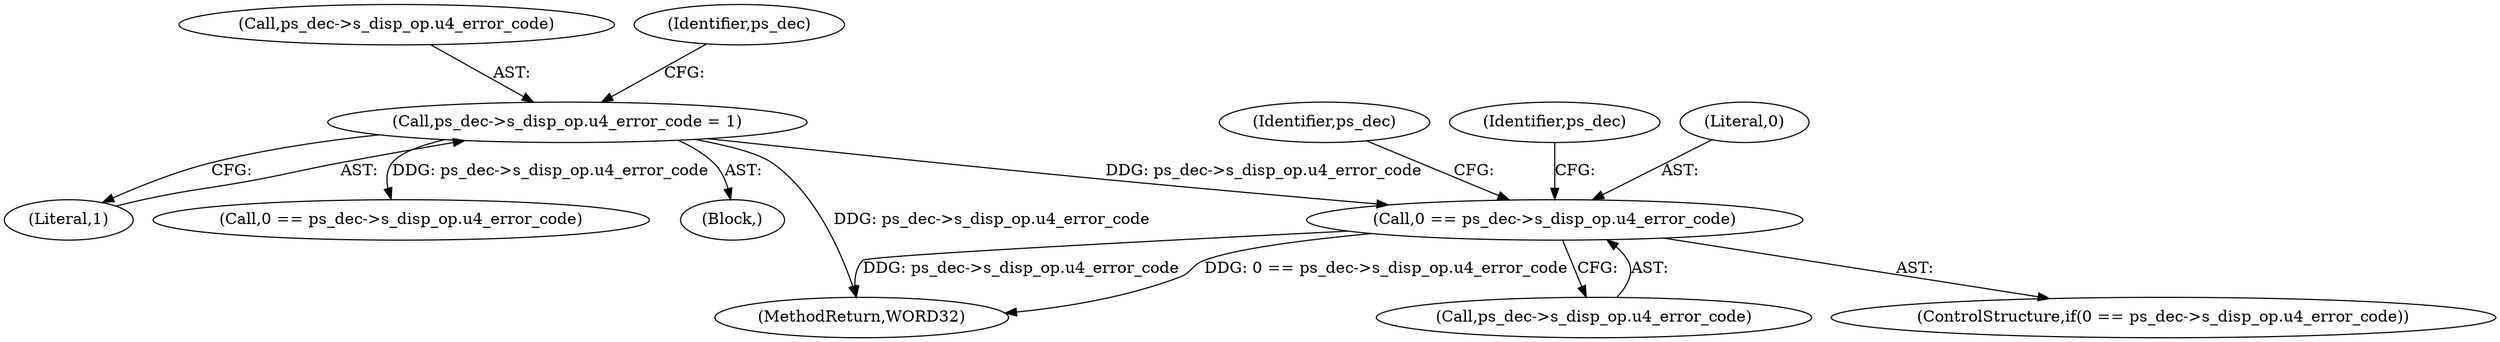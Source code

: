 digraph "0_Android_a78887bcffbc2995cf9ed72e0697acf560875e9e@pointer" {
"1001991" [label="(Call,0 == ps_dec->s_disp_op.u4_error_code)"];
"1000342" [label="(Call,ps_dec->s_disp_op.u4_error_code = 1)"];
"1002001" [label="(Identifier,ps_dec)"];
"1000342" [label="(Call,ps_dec->s_disp_op.u4_error_code = 1)"];
"1001990" [label="(ControlStructure,if(0 == ps_dec->s_disp_op.u4_error_code))"];
"1000151" [label="(Block,)"];
"1002129" [label="(MethodReturn,WORD32)"];
"1001991" [label="(Call,0 == ps_dec->s_disp_op.u4_error_code)"];
"1002010" [label="(Identifier,ps_dec)"];
"1000348" [label="(Literal,1)"];
"1000343" [label="(Call,ps_dec->s_disp_op.u4_error_code)"];
"1000351" [label="(Identifier,ps_dec)"];
"1000723" [label="(Call,0 == ps_dec->s_disp_op.u4_error_code)"];
"1001993" [label="(Call,ps_dec->s_disp_op.u4_error_code)"];
"1001992" [label="(Literal,0)"];
"1001991" -> "1001990"  [label="AST: "];
"1001991" -> "1001993"  [label="CFG: "];
"1001992" -> "1001991"  [label="AST: "];
"1001993" -> "1001991"  [label="AST: "];
"1002001" -> "1001991"  [label="CFG: "];
"1002010" -> "1001991"  [label="CFG: "];
"1001991" -> "1002129"  [label="DDG: ps_dec->s_disp_op.u4_error_code"];
"1001991" -> "1002129"  [label="DDG: 0 == ps_dec->s_disp_op.u4_error_code"];
"1000342" -> "1001991"  [label="DDG: ps_dec->s_disp_op.u4_error_code"];
"1000342" -> "1000151"  [label="AST: "];
"1000342" -> "1000348"  [label="CFG: "];
"1000343" -> "1000342"  [label="AST: "];
"1000348" -> "1000342"  [label="AST: "];
"1000351" -> "1000342"  [label="CFG: "];
"1000342" -> "1002129"  [label="DDG: ps_dec->s_disp_op.u4_error_code"];
"1000342" -> "1000723"  [label="DDG: ps_dec->s_disp_op.u4_error_code"];
}
